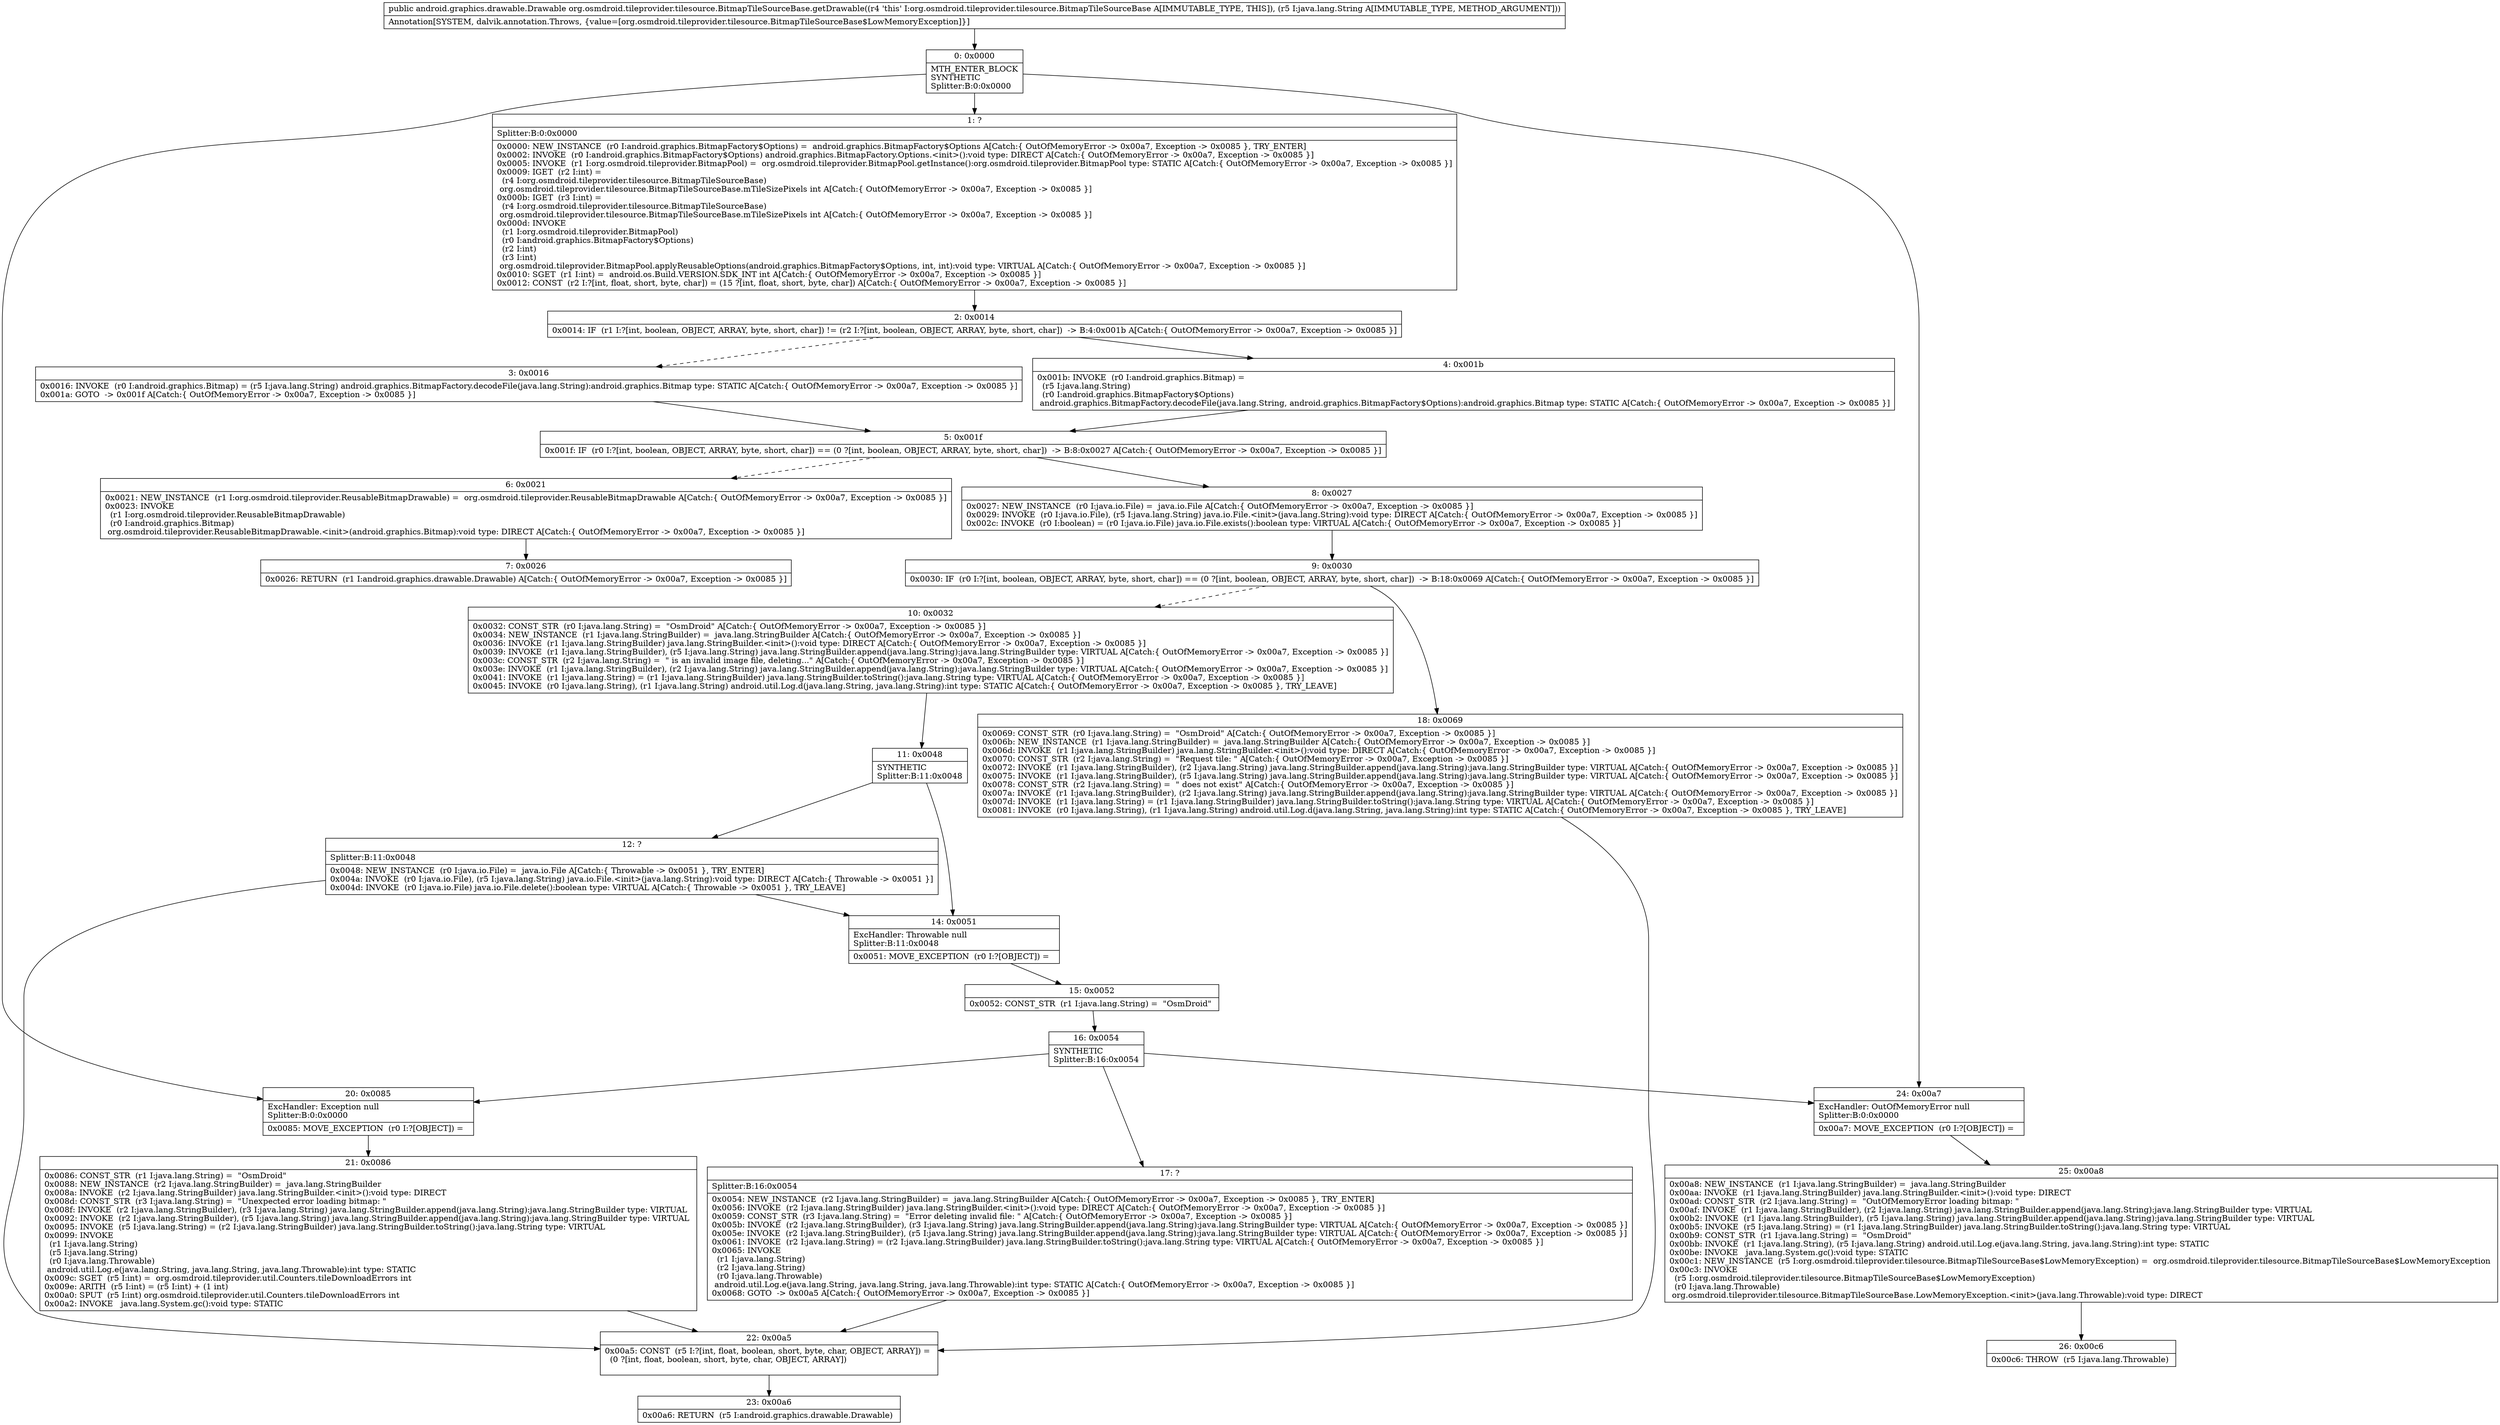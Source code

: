 digraph "CFG fororg.osmdroid.tileprovider.tilesource.BitmapTileSourceBase.getDrawable(Ljava\/lang\/String;)Landroid\/graphics\/drawable\/Drawable;" {
Node_0 [shape=record,label="{0\:\ 0x0000|MTH_ENTER_BLOCK\lSYNTHETIC\lSplitter:B:0:0x0000\l}"];
Node_1 [shape=record,label="{1\:\ ?|Splitter:B:0:0x0000\l|0x0000: NEW_INSTANCE  (r0 I:android.graphics.BitmapFactory$Options) =  android.graphics.BitmapFactory$Options A[Catch:\{ OutOfMemoryError \-\> 0x00a7, Exception \-\> 0x0085 \}, TRY_ENTER]\l0x0002: INVOKE  (r0 I:android.graphics.BitmapFactory$Options) android.graphics.BitmapFactory.Options.\<init\>():void type: DIRECT A[Catch:\{ OutOfMemoryError \-\> 0x00a7, Exception \-\> 0x0085 \}]\l0x0005: INVOKE  (r1 I:org.osmdroid.tileprovider.BitmapPool) =  org.osmdroid.tileprovider.BitmapPool.getInstance():org.osmdroid.tileprovider.BitmapPool type: STATIC A[Catch:\{ OutOfMemoryError \-\> 0x00a7, Exception \-\> 0x0085 \}]\l0x0009: IGET  (r2 I:int) = \l  (r4 I:org.osmdroid.tileprovider.tilesource.BitmapTileSourceBase)\l org.osmdroid.tileprovider.tilesource.BitmapTileSourceBase.mTileSizePixels int A[Catch:\{ OutOfMemoryError \-\> 0x00a7, Exception \-\> 0x0085 \}]\l0x000b: IGET  (r3 I:int) = \l  (r4 I:org.osmdroid.tileprovider.tilesource.BitmapTileSourceBase)\l org.osmdroid.tileprovider.tilesource.BitmapTileSourceBase.mTileSizePixels int A[Catch:\{ OutOfMemoryError \-\> 0x00a7, Exception \-\> 0x0085 \}]\l0x000d: INVOKE  \l  (r1 I:org.osmdroid.tileprovider.BitmapPool)\l  (r0 I:android.graphics.BitmapFactory$Options)\l  (r2 I:int)\l  (r3 I:int)\l org.osmdroid.tileprovider.BitmapPool.applyReusableOptions(android.graphics.BitmapFactory$Options, int, int):void type: VIRTUAL A[Catch:\{ OutOfMemoryError \-\> 0x00a7, Exception \-\> 0x0085 \}]\l0x0010: SGET  (r1 I:int) =  android.os.Build.VERSION.SDK_INT int A[Catch:\{ OutOfMemoryError \-\> 0x00a7, Exception \-\> 0x0085 \}]\l0x0012: CONST  (r2 I:?[int, float, short, byte, char]) = (15 ?[int, float, short, byte, char]) A[Catch:\{ OutOfMemoryError \-\> 0x00a7, Exception \-\> 0x0085 \}]\l}"];
Node_2 [shape=record,label="{2\:\ 0x0014|0x0014: IF  (r1 I:?[int, boolean, OBJECT, ARRAY, byte, short, char]) != (r2 I:?[int, boolean, OBJECT, ARRAY, byte, short, char])  \-\> B:4:0x001b A[Catch:\{ OutOfMemoryError \-\> 0x00a7, Exception \-\> 0x0085 \}]\l}"];
Node_3 [shape=record,label="{3\:\ 0x0016|0x0016: INVOKE  (r0 I:android.graphics.Bitmap) = (r5 I:java.lang.String) android.graphics.BitmapFactory.decodeFile(java.lang.String):android.graphics.Bitmap type: STATIC A[Catch:\{ OutOfMemoryError \-\> 0x00a7, Exception \-\> 0x0085 \}]\l0x001a: GOTO  \-\> 0x001f A[Catch:\{ OutOfMemoryError \-\> 0x00a7, Exception \-\> 0x0085 \}]\l}"];
Node_4 [shape=record,label="{4\:\ 0x001b|0x001b: INVOKE  (r0 I:android.graphics.Bitmap) = \l  (r5 I:java.lang.String)\l  (r0 I:android.graphics.BitmapFactory$Options)\l android.graphics.BitmapFactory.decodeFile(java.lang.String, android.graphics.BitmapFactory$Options):android.graphics.Bitmap type: STATIC A[Catch:\{ OutOfMemoryError \-\> 0x00a7, Exception \-\> 0x0085 \}]\l}"];
Node_5 [shape=record,label="{5\:\ 0x001f|0x001f: IF  (r0 I:?[int, boolean, OBJECT, ARRAY, byte, short, char]) == (0 ?[int, boolean, OBJECT, ARRAY, byte, short, char])  \-\> B:8:0x0027 A[Catch:\{ OutOfMemoryError \-\> 0x00a7, Exception \-\> 0x0085 \}]\l}"];
Node_6 [shape=record,label="{6\:\ 0x0021|0x0021: NEW_INSTANCE  (r1 I:org.osmdroid.tileprovider.ReusableBitmapDrawable) =  org.osmdroid.tileprovider.ReusableBitmapDrawable A[Catch:\{ OutOfMemoryError \-\> 0x00a7, Exception \-\> 0x0085 \}]\l0x0023: INVOKE  \l  (r1 I:org.osmdroid.tileprovider.ReusableBitmapDrawable)\l  (r0 I:android.graphics.Bitmap)\l org.osmdroid.tileprovider.ReusableBitmapDrawable.\<init\>(android.graphics.Bitmap):void type: DIRECT A[Catch:\{ OutOfMemoryError \-\> 0x00a7, Exception \-\> 0x0085 \}]\l}"];
Node_7 [shape=record,label="{7\:\ 0x0026|0x0026: RETURN  (r1 I:android.graphics.drawable.Drawable) A[Catch:\{ OutOfMemoryError \-\> 0x00a7, Exception \-\> 0x0085 \}]\l}"];
Node_8 [shape=record,label="{8\:\ 0x0027|0x0027: NEW_INSTANCE  (r0 I:java.io.File) =  java.io.File A[Catch:\{ OutOfMemoryError \-\> 0x00a7, Exception \-\> 0x0085 \}]\l0x0029: INVOKE  (r0 I:java.io.File), (r5 I:java.lang.String) java.io.File.\<init\>(java.lang.String):void type: DIRECT A[Catch:\{ OutOfMemoryError \-\> 0x00a7, Exception \-\> 0x0085 \}]\l0x002c: INVOKE  (r0 I:boolean) = (r0 I:java.io.File) java.io.File.exists():boolean type: VIRTUAL A[Catch:\{ OutOfMemoryError \-\> 0x00a7, Exception \-\> 0x0085 \}]\l}"];
Node_9 [shape=record,label="{9\:\ 0x0030|0x0030: IF  (r0 I:?[int, boolean, OBJECT, ARRAY, byte, short, char]) == (0 ?[int, boolean, OBJECT, ARRAY, byte, short, char])  \-\> B:18:0x0069 A[Catch:\{ OutOfMemoryError \-\> 0x00a7, Exception \-\> 0x0085 \}]\l}"];
Node_10 [shape=record,label="{10\:\ 0x0032|0x0032: CONST_STR  (r0 I:java.lang.String) =  \"OsmDroid\" A[Catch:\{ OutOfMemoryError \-\> 0x00a7, Exception \-\> 0x0085 \}]\l0x0034: NEW_INSTANCE  (r1 I:java.lang.StringBuilder) =  java.lang.StringBuilder A[Catch:\{ OutOfMemoryError \-\> 0x00a7, Exception \-\> 0x0085 \}]\l0x0036: INVOKE  (r1 I:java.lang.StringBuilder) java.lang.StringBuilder.\<init\>():void type: DIRECT A[Catch:\{ OutOfMemoryError \-\> 0x00a7, Exception \-\> 0x0085 \}]\l0x0039: INVOKE  (r1 I:java.lang.StringBuilder), (r5 I:java.lang.String) java.lang.StringBuilder.append(java.lang.String):java.lang.StringBuilder type: VIRTUAL A[Catch:\{ OutOfMemoryError \-\> 0x00a7, Exception \-\> 0x0085 \}]\l0x003c: CONST_STR  (r2 I:java.lang.String) =  \" is an invalid image file, deleting...\" A[Catch:\{ OutOfMemoryError \-\> 0x00a7, Exception \-\> 0x0085 \}]\l0x003e: INVOKE  (r1 I:java.lang.StringBuilder), (r2 I:java.lang.String) java.lang.StringBuilder.append(java.lang.String):java.lang.StringBuilder type: VIRTUAL A[Catch:\{ OutOfMemoryError \-\> 0x00a7, Exception \-\> 0x0085 \}]\l0x0041: INVOKE  (r1 I:java.lang.String) = (r1 I:java.lang.StringBuilder) java.lang.StringBuilder.toString():java.lang.String type: VIRTUAL A[Catch:\{ OutOfMemoryError \-\> 0x00a7, Exception \-\> 0x0085 \}]\l0x0045: INVOKE  (r0 I:java.lang.String), (r1 I:java.lang.String) android.util.Log.d(java.lang.String, java.lang.String):int type: STATIC A[Catch:\{ OutOfMemoryError \-\> 0x00a7, Exception \-\> 0x0085 \}, TRY_LEAVE]\l}"];
Node_11 [shape=record,label="{11\:\ 0x0048|SYNTHETIC\lSplitter:B:11:0x0048\l}"];
Node_12 [shape=record,label="{12\:\ ?|Splitter:B:11:0x0048\l|0x0048: NEW_INSTANCE  (r0 I:java.io.File) =  java.io.File A[Catch:\{ Throwable \-\> 0x0051 \}, TRY_ENTER]\l0x004a: INVOKE  (r0 I:java.io.File), (r5 I:java.lang.String) java.io.File.\<init\>(java.lang.String):void type: DIRECT A[Catch:\{ Throwable \-\> 0x0051 \}]\l0x004d: INVOKE  (r0 I:java.io.File) java.io.File.delete():boolean type: VIRTUAL A[Catch:\{ Throwable \-\> 0x0051 \}, TRY_LEAVE]\l}"];
Node_14 [shape=record,label="{14\:\ 0x0051|ExcHandler: Throwable null\lSplitter:B:11:0x0048\l|0x0051: MOVE_EXCEPTION  (r0 I:?[OBJECT]) =  \l}"];
Node_15 [shape=record,label="{15\:\ 0x0052|0x0052: CONST_STR  (r1 I:java.lang.String) =  \"OsmDroid\" \l}"];
Node_16 [shape=record,label="{16\:\ 0x0054|SYNTHETIC\lSplitter:B:16:0x0054\l}"];
Node_17 [shape=record,label="{17\:\ ?|Splitter:B:16:0x0054\l|0x0054: NEW_INSTANCE  (r2 I:java.lang.StringBuilder) =  java.lang.StringBuilder A[Catch:\{ OutOfMemoryError \-\> 0x00a7, Exception \-\> 0x0085 \}, TRY_ENTER]\l0x0056: INVOKE  (r2 I:java.lang.StringBuilder) java.lang.StringBuilder.\<init\>():void type: DIRECT A[Catch:\{ OutOfMemoryError \-\> 0x00a7, Exception \-\> 0x0085 \}]\l0x0059: CONST_STR  (r3 I:java.lang.String) =  \"Error deleting invalid file: \" A[Catch:\{ OutOfMemoryError \-\> 0x00a7, Exception \-\> 0x0085 \}]\l0x005b: INVOKE  (r2 I:java.lang.StringBuilder), (r3 I:java.lang.String) java.lang.StringBuilder.append(java.lang.String):java.lang.StringBuilder type: VIRTUAL A[Catch:\{ OutOfMemoryError \-\> 0x00a7, Exception \-\> 0x0085 \}]\l0x005e: INVOKE  (r2 I:java.lang.StringBuilder), (r5 I:java.lang.String) java.lang.StringBuilder.append(java.lang.String):java.lang.StringBuilder type: VIRTUAL A[Catch:\{ OutOfMemoryError \-\> 0x00a7, Exception \-\> 0x0085 \}]\l0x0061: INVOKE  (r2 I:java.lang.String) = (r2 I:java.lang.StringBuilder) java.lang.StringBuilder.toString():java.lang.String type: VIRTUAL A[Catch:\{ OutOfMemoryError \-\> 0x00a7, Exception \-\> 0x0085 \}]\l0x0065: INVOKE  \l  (r1 I:java.lang.String)\l  (r2 I:java.lang.String)\l  (r0 I:java.lang.Throwable)\l android.util.Log.e(java.lang.String, java.lang.String, java.lang.Throwable):int type: STATIC A[Catch:\{ OutOfMemoryError \-\> 0x00a7, Exception \-\> 0x0085 \}]\l0x0068: GOTO  \-\> 0x00a5 A[Catch:\{ OutOfMemoryError \-\> 0x00a7, Exception \-\> 0x0085 \}]\l}"];
Node_18 [shape=record,label="{18\:\ 0x0069|0x0069: CONST_STR  (r0 I:java.lang.String) =  \"OsmDroid\" A[Catch:\{ OutOfMemoryError \-\> 0x00a7, Exception \-\> 0x0085 \}]\l0x006b: NEW_INSTANCE  (r1 I:java.lang.StringBuilder) =  java.lang.StringBuilder A[Catch:\{ OutOfMemoryError \-\> 0x00a7, Exception \-\> 0x0085 \}]\l0x006d: INVOKE  (r1 I:java.lang.StringBuilder) java.lang.StringBuilder.\<init\>():void type: DIRECT A[Catch:\{ OutOfMemoryError \-\> 0x00a7, Exception \-\> 0x0085 \}]\l0x0070: CONST_STR  (r2 I:java.lang.String) =  \"Request tile: \" A[Catch:\{ OutOfMemoryError \-\> 0x00a7, Exception \-\> 0x0085 \}]\l0x0072: INVOKE  (r1 I:java.lang.StringBuilder), (r2 I:java.lang.String) java.lang.StringBuilder.append(java.lang.String):java.lang.StringBuilder type: VIRTUAL A[Catch:\{ OutOfMemoryError \-\> 0x00a7, Exception \-\> 0x0085 \}]\l0x0075: INVOKE  (r1 I:java.lang.StringBuilder), (r5 I:java.lang.String) java.lang.StringBuilder.append(java.lang.String):java.lang.StringBuilder type: VIRTUAL A[Catch:\{ OutOfMemoryError \-\> 0x00a7, Exception \-\> 0x0085 \}]\l0x0078: CONST_STR  (r2 I:java.lang.String) =  \" does not exist\" A[Catch:\{ OutOfMemoryError \-\> 0x00a7, Exception \-\> 0x0085 \}]\l0x007a: INVOKE  (r1 I:java.lang.StringBuilder), (r2 I:java.lang.String) java.lang.StringBuilder.append(java.lang.String):java.lang.StringBuilder type: VIRTUAL A[Catch:\{ OutOfMemoryError \-\> 0x00a7, Exception \-\> 0x0085 \}]\l0x007d: INVOKE  (r1 I:java.lang.String) = (r1 I:java.lang.StringBuilder) java.lang.StringBuilder.toString():java.lang.String type: VIRTUAL A[Catch:\{ OutOfMemoryError \-\> 0x00a7, Exception \-\> 0x0085 \}]\l0x0081: INVOKE  (r0 I:java.lang.String), (r1 I:java.lang.String) android.util.Log.d(java.lang.String, java.lang.String):int type: STATIC A[Catch:\{ OutOfMemoryError \-\> 0x00a7, Exception \-\> 0x0085 \}, TRY_LEAVE]\l}"];
Node_20 [shape=record,label="{20\:\ 0x0085|ExcHandler: Exception null\lSplitter:B:0:0x0000\l|0x0085: MOVE_EXCEPTION  (r0 I:?[OBJECT]) =  \l}"];
Node_21 [shape=record,label="{21\:\ 0x0086|0x0086: CONST_STR  (r1 I:java.lang.String) =  \"OsmDroid\" \l0x0088: NEW_INSTANCE  (r2 I:java.lang.StringBuilder) =  java.lang.StringBuilder \l0x008a: INVOKE  (r2 I:java.lang.StringBuilder) java.lang.StringBuilder.\<init\>():void type: DIRECT \l0x008d: CONST_STR  (r3 I:java.lang.String) =  \"Unexpected error loading bitmap: \" \l0x008f: INVOKE  (r2 I:java.lang.StringBuilder), (r3 I:java.lang.String) java.lang.StringBuilder.append(java.lang.String):java.lang.StringBuilder type: VIRTUAL \l0x0092: INVOKE  (r2 I:java.lang.StringBuilder), (r5 I:java.lang.String) java.lang.StringBuilder.append(java.lang.String):java.lang.StringBuilder type: VIRTUAL \l0x0095: INVOKE  (r5 I:java.lang.String) = (r2 I:java.lang.StringBuilder) java.lang.StringBuilder.toString():java.lang.String type: VIRTUAL \l0x0099: INVOKE  \l  (r1 I:java.lang.String)\l  (r5 I:java.lang.String)\l  (r0 I:java.lang.Throwable)\l android.util.Log.e(java.lang.String, java.lang.String, java.lang.Throwable):int type: STATIC \l0x009c: SGET  (r5 I:int) =  org.osmdroid.tileprovider.util.Counters.tileDownloadErrors int \l0x009e: ARITH  (r5 I:int) = (r5 I:int) + (1 int) \l0x00a0: SPUT  (r5 I:int) org.osmdroid.tileprovider.util.Counters.tileDownloadErrors int \l0x00a2: INVOKE   java.lang.System.gc():void type: STATIC \l}"];
Node_22 [shape=record,label="{22\:\ 0x00a5|0x00a5: CONST  (r5 I:?[int, float, boolean, short, byte, char, OBJECT, ARRAY]) = \l  (0 ?[int, float, boolean, short, byte, char, OBJECT, ARRAY])\l \l}"];
Node_23 [shape=record,label="{23\:\ 0x00a6|0x00a6: RETURN  (r5 I:android.graphics.drawable.Drawable) \l}"];
Node_24 [shape=record,label="{24\:\ 0x00a7|ExcHandler: OutOfMemoryError null\lSplitter:B:0:0x0000\l|0x00a7: MOVE_EXCEPTION  (r0 I:?[OBJECT]) =  \l}"];
Node_25 [shape=record,label="{25\:\ 0x00a8|0x00a8: NEW_INSTANCE  (r1 I:java.lang.StringBuilder) =  java.lang.StringBuilder \l0x00aa: INVOKE  (r1 I:java.lang.StringBuilder) java.lang.StringBuilder.\<init\>():void type: DIRECT \l0x00ad: CONST_STR  (r2 I:java.lang.String) =  \"OutOfMemoryError loading bitmap: \" \l0x00af: INVOKE  (r1 I:java.lang.StringBuilder), (r2 I:java.lang.String) java.lang.StringBuilder.append(java.lang.String):java.lang.StringBuilder type: VIRTUAL \l0x00b2: INVOKE  (r1 I:java.lang.StringBuilder), (r5 I:java.lang.String) java.lang.StringBuilder.append(java.lang.String):java.lang.StringBuilder type: VIRTUAL \l0x00b5: INVOKE  (r5 I:java.lang.String) = (r1 I:java.lang.StringBuilder) java.lang.StringBuilder.toString():java.lang.String type: VIRTUAL \l0x00b9: CONST_STR  (r1 I:java.lang.String) =  \"OsmDroid\" \l0x00bb: INVOKE  (r1 I:java.lang.String), (r5 I:java.lang.String) android.util.Log.e(java.lang.String, java.lang.String):int type: STATIC \l0x00be: INVOKE   java.lang.System.gc():void type: STATIC \l0x00c1: NEW_INSTANCE  (r5 I:org.osmdroid.tileprovider.tilesource.BitmapTileSourceBase$LowMemoryException) =  org.osmdroid.tileprovider.tilesource.BitmapTileSourceBase$LowMemoryException \l0x00c3: INVOKE  \l  (r5 I:org.osmdroid.tileprovider.tilesource.BitmapTileSourceBase$LowMemoryException)\l  (r0 I:java.lang.Throwable)\l org.osmdroid.tileprovider.tilesource.BitmapTileSourceBase.LowMemoryException.\<init\>(java.lang.Throwable):void type: DIRECT \l}"];
Node_26 [shape=record,label="{26\:\ 0x00c6|0x00c6: THROW  (r5 I:java.lang.Throwable) \l}"];
MethodNode[shape=record,label="{public android.graphics.drawable.Drawable org.osmdroid.tileprovider.tilesource.BitmapTileSourceBase.getDrawable((r4 'this' I:org.osmdroid.tileprovider.tilesource.BitmapTileSourceBase A[IMMUTABLE_TYPE, THIS]), (r5 I:java.lang.String A[IMMUTABLE_TYPE, METHOD_ARGUMENT]))  | Annotation[SYSTEM, dalvik.annotation.Throws, \{value=[org.osmdroid.tileprovider.tilesource.BitmapTileSourceBase$LowMemoryException]\}]\l}"];
MethodNode -> Node_0;
Node_0 -> Node_1;
Node_0 -> Node_24;
Node_0 -> Node_20;
Node_1 -> Node_2;
Node_2 -> Node_3[style=dashed];
Node_2 -> Node_4;
Node_3 -> Node_5;
Node_4 -> Node_5;
Node_5 -> Node_6[style=dashed];
Node_5 -> Node_8;
Node_6 -> Node_7;
Node_8 -> Node_9;
Node_9 -> Node_10[style=dashed];
Node_9 -> Node_18;
Node_10 -> Node_11;
Node_11 -> Node_12;
Node_11 -> Node_14;
Node_12 -> Node_14;
Node_12 -> Node_22;
Node_14 -> Node_15;
Node_15 -> Node_16;
Node_16 -> Node_17;
Node_16 -> Node_24;
Node_16 -> Node_20;
Node_17 -> Node_22;
Node_18 -> Node_22;
Node_20 -> Node_21;
Node_21 -> Node_22;
Node_22 -> Node_23;
Node_24 -> Node_25;
Node_25 -> Node_26;
}

